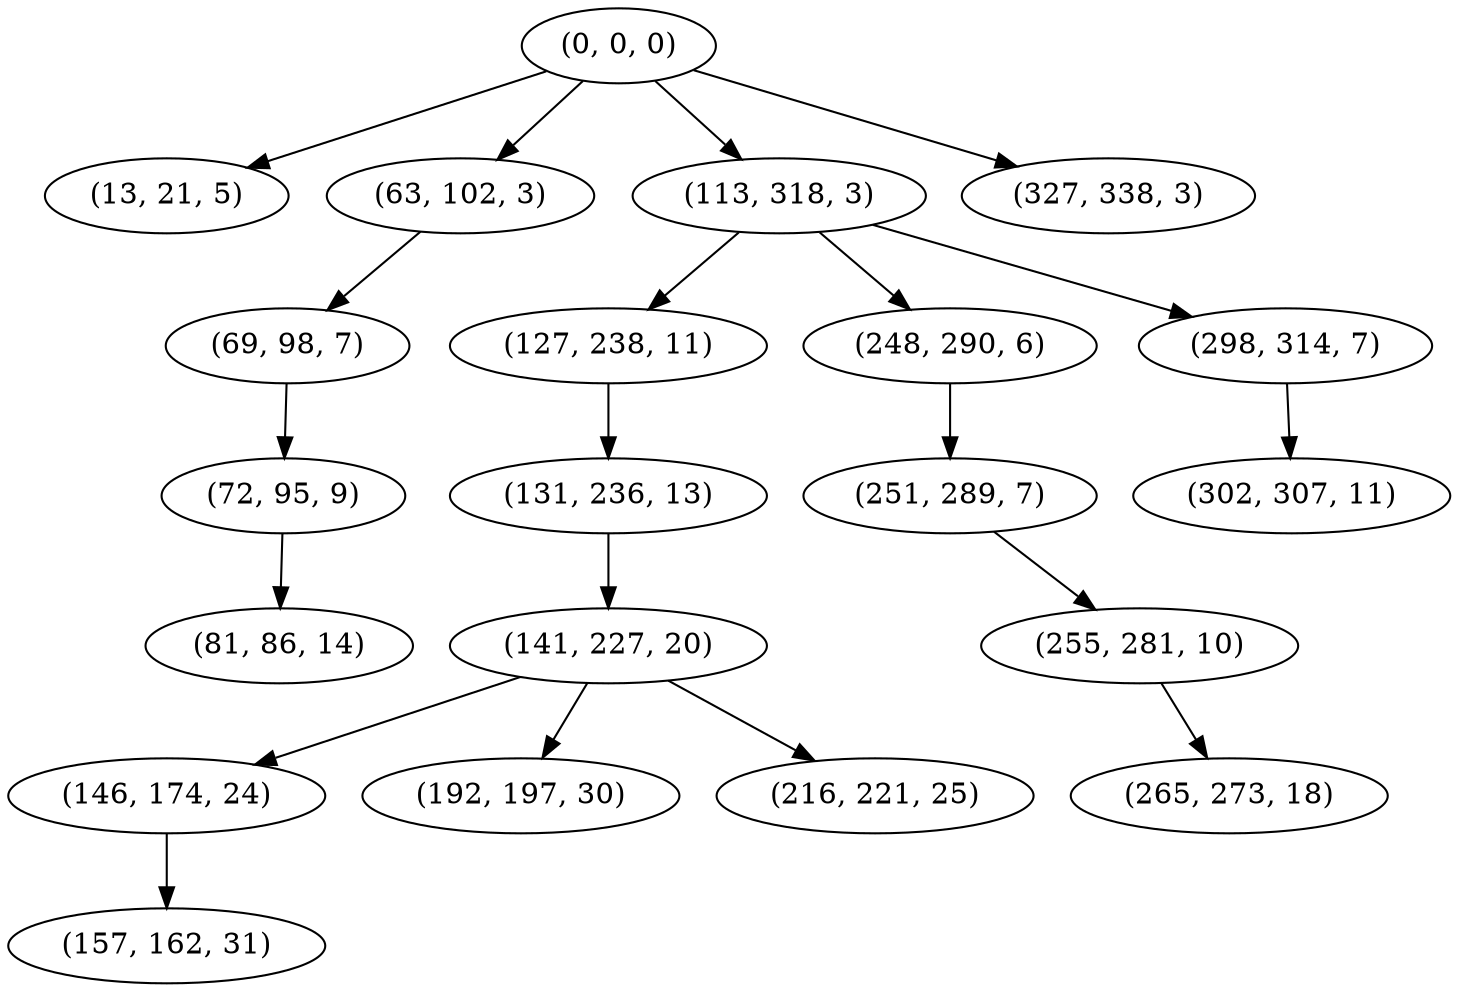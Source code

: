 digraph tree {
    "(0, 0, 0)";
    "(13, 21, 5)";
    "(63, 102, 3)";
    "(69, 98, 7)";
    "(72, 95, 9)";
    "(81, 86, 14)";
    "(113, 318, 3)";
    "(127, 238, 11)";
    "(131, 236, 13)";
    "(141, 227, 20)";
    "(146, 174, 24)";
    "(157, 162, 31)";
    "(192, 197, 30)";
    "(216, 221, 25)";
    "(248, 290, 6)";
    "(251, 289, 7)";
    "(255, 281, 10)";
    "(265, 273, 18)";
    "(298, 314, 7)";
    "(302, 307, 11)";
    "(327, 338, 3)";
    "(0, 0, 0)" -> "(13, 21, 5)";
    "(0, 0, 0)" -> "(63, 102, 3)";
    "(0, 0, 0)" -> "(113, 318, 3)";
    "(0, 0, 0)" -> "(327, 338, 3)";
    "(63, 102, 3)" -> "(69, 98, 7)";
    "(69, 98, 7)" -> "(72, 95, 9)";
    "(72, 95, 9)" -> "(81, 86, 14)";
    "(113, 318, 3)" -> "(127, 238, 11)";
    "(113, 318, 3)" -> "(248, 290, 6)";
    "(113, 318, 3)" -> "(298, 314, 7)";
    "(127, 238, 11)" -> "(131, 236, 13)";
    "(131, 236, 13)" -> "(141, 227, 20)";
    "(141, 227, 20)" -> "(146, 174, 24)";
    "(141, 227, 20)" -> "(192, 197, 30)";
    "(141, 227, 20)" -> "(216, 221, 25)";
    "(146, 174, 24)" -> "(157, 162, 31)";
    "(248, 290, 6)" -> "(251, 289, 7)";
    "(251, 289, 7)" -> "(255, 281, 10)";
    "(255, 281, 10)" -> "(265, 273, 18)";
    "(298, 314, 7)" -> "(302, 307, 11)";
}
